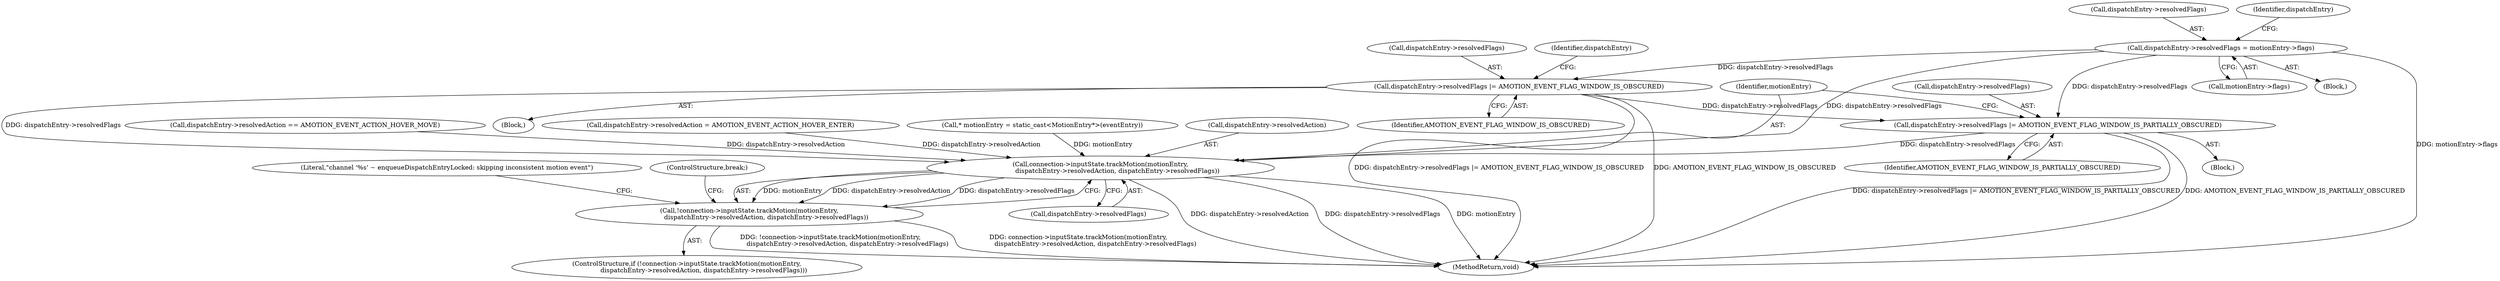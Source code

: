 digraph "0_Android_03a53d1c7765eeb3af0bc34c3dff02ada1953fbf@pointer" {
"1000277" [label="(Call,dispatchEntry->resolvedFlags = motionEntry->flags)"];
"1000291" [label="(Call,dispatchEntry->resolvedFlags |= AMOTION_EVENT_FLAG_WINDOW_IS_OBSCURED)"];
"1000303" [label="(Call,dispatchEntry->resolvedFlags |= AMOTION_EVENT_FLAG_WINDOW_IS_PARTIALLY_OBSCURED)"];
"1000310" [label="(Call,connection->inputState.trackMotion(motionEntry,\n                 dispatchEntry->resolvedAction, dispatchEntry->resolvedFlags))"];
"1000309" [label="(Call,!connection->inputState.trackMotion(motionEntry,\n                 dispatchEntry->resolvedAction, dispatchEntry->resolvedFlags))"];
"1000309" [label="(Call,!connection->inputState.trackMotion(motionEntry,\n                 dispatchEntry->resolvedAction, dispatchEntry->resolvedFlags))"];
"1000278" [label="(Call,dispatchEntry->resolvedFlags)"];
"1000310" [label="(Call,connection->inputState.trackMotion(motionEntry,\n                 dispatchEntry->resolvedAction, dispatchEntry->resolvedFlags))"];
"1000287" [label="(Identifier,dispatchEntry)"];
"1000335" [label="(MethodReturn,void)"];
"1000272" [label="(Call,dispatchEntry->resolvedAction = AMOTION_EVENT_ACTION_HOVER_ENTER)"];
"1000325" [label="(ControlStructure,break;)"];
"1000292" [label="(Call,dispatchEntry->resolvedFlags)"];
"1000281" [label="(Call,motionEntry->flags)"];
"1000182" [label="(Call,* motionEntry = static_cast<MotionEntry*>(eventEntry))"];
"1000315" [label="(Call,dispatchEntry->resolvedFlags)"];
"1000312" [label="(Call,dispatchEntry->resolvedAction)"];
"1000295" [label="(Identifier,AMOTION_EVENT_FLAG_WINDOW_IS_OBSCURED)"];
"1000302" [label="(Block,)"];
"1000311" [label="(Identifier,motionEntry)"];
"1000303" [label="(Call,dispatchEntry->resolvedFlags |= AMOTION_EVENT_FLAG_WINDOW_IS_PARTIALLY_OBSCURED)"];
"1000307" [label="(Identifier,AMOTION_EVENT_FLAG_WINDOW_IS_PARTIALLY_OBSCURED)"];
"1000304" [label="(Call,dispatchEntry->resolvedFlags)"];
"1000299" [label="(Identifier,dispatchEntry)"];
"1000277" [label="(Call,dispatchEntry->resolvedFlags = motionEntry->flags)"];
"1000320" [label="(Literal,\"channel '%s' ~ enqueueDispatchEntryLocked: skipping inconsistent motion event\")"];
"1000291" [label="(Call,dispatchEntry->resolvedFlags |= AMOTION_EVENT_FLAG_WINDOW_IS_OBSCURED)"];
"1000180" [label="(Block,)"];
"1000308" [label="(ControlStructure,if (!connection->inputState.trackMotion(motionEntry,\n                 dispatchEntry->resolvedAction, dispatchEntry->resolvedFlags)))"];
"1000290" [label="(Block,)"];
"1000252" [label="(Call,dispatchEntry->resolvedAction == AMOTION_EVENT_ACTION_HOVER_MOVE)"];
"1000277" -> "1000180"  [label="AST: "];
"1000277" -> "1000281"  [label="CFG: "];
"1000278" -> "1000277"  [label="AST: "];
"1000281" -> "1000277"  [label="AST: "];
"1000287" -> "1000277"  [label="CFG: "];
"1000277" -> "1000335"  [label="DDG: motionEntry->flags"];
"1000277" -> "1000291"  [label="DDG: dispatchEntry->resolvedFlags"];
"1000277" -> "1000303"  [label="DDG: dispatchEntry->resolvedFlags"];
"1000277" -> "1000310"  [label="DDG: dispatchEntry->resolvedFlags"];
"1000291" -> "1000290"  [label="AST: "];
"1000291" -> "1000295"  [label="CFG: "];
"1000292" -> "1000291"  [label="AST: "];
"1000295" -> "1000291"  [label="AST: "];
"1000299" -> "1000291"  [label="CFG: "];
"1000291" -> "1000335"  [label="DDG: dispatchEntry->resolvedFlags |= AMOTION_EVENT_FLAG_WINDOW_IS_OBSCURED"];
"1000291" -> "1000335"  [label="DDG: AMOTION_EVENT_FLAG_WINDOW_IS_OBSCURED"];
"1000291" -> "1000303"  [label="DDG: dispatchEntry->resolvedFlags"];
"1000291" -> "1000310"  [label="DDG: dispatchEntry->resolvedFlags"];
"1000303" -> "1000302"  [label="AST: "];
"1000303" -> "1000307"  [label="CFG: "];
"1000304" -> "1000303"  [label="AST: "];
"1000307" -> "1000303"  [label="AST: "];
"1000311" -> "1000303"  [label="CFG: "];
"1000303" -> "1000335"  [label="DDG: dispatchEntry->resolvedFlags |= AMOTION_EVENT_FLAG_WINDOW_IS_PARTIALLY_OBSCURED"];
"1000303" -> "1000335"  [label="DDG: AMOTION_EVENT_FLAG_WINDOW_IS_PARTIALLY_OBSCURED"];
"1000303" -> "1000310"  [label="DDG: dispatchEntry->resolvedFlags"];
"1000310" -> "1000309"  [label="AST: "];
"1000310" -> "1000315"  [label="CFG: "];
"1000311" -> "1000310"  [label="AST: "];
"1000312" -> "1000310"  [label="AST: "];
"1000315" -> "1000310"  [label="AST: "];
"1000309" -> "1000310"  [label="CFG: "];
"1000310" -> "1000335"  [label="DDG: dispatchEntry->resolvedAction"];
"1000310" -> "1000335"  [label="DDG: dispatchEntry->resolvedFlags"];
"1000310" -> "1000335"  [label="DDG: motionEntry"];
"1000310" -> "1000309"  [label="DDG: motionEntry"];
"1000310" -> "1000309"  [label="DDG: dispatchEntry->resolvedAction"];
"1000310" -> "1000309"  [label="DDG: dispatchEntry->resolvedFlags"];
"1000182" -> "1000310"  [label="DDG: motionEntry"];
"1000252" -> "1000310"  [label="DDG: dispatchEntry->resolvedAction"];
"1000272" -> "1000310"  [label="DDG: dispatchEntry->resolvedAction"];
"1000309" -> "1000308"  [label="AST: "];
"1000320" -> "1000309"  [label="CFG: "];
"1000325" -> "1000309"  [label="CFG: "];
"1000309" -> "1000335"  [label="DDG: connection->inputState.trackMotion(motionEntry,\n                 dispatchEntry->resolvedAction, dispatchEntry->resolvedFlags)"];
"1000309" -> "1000335"  [label="DDG: !connection->inputState.trackMotion(motionEntry,\n                 dispatchEntry->resolvedAction, dispatchEntry->resolvedFlags)"];
}
